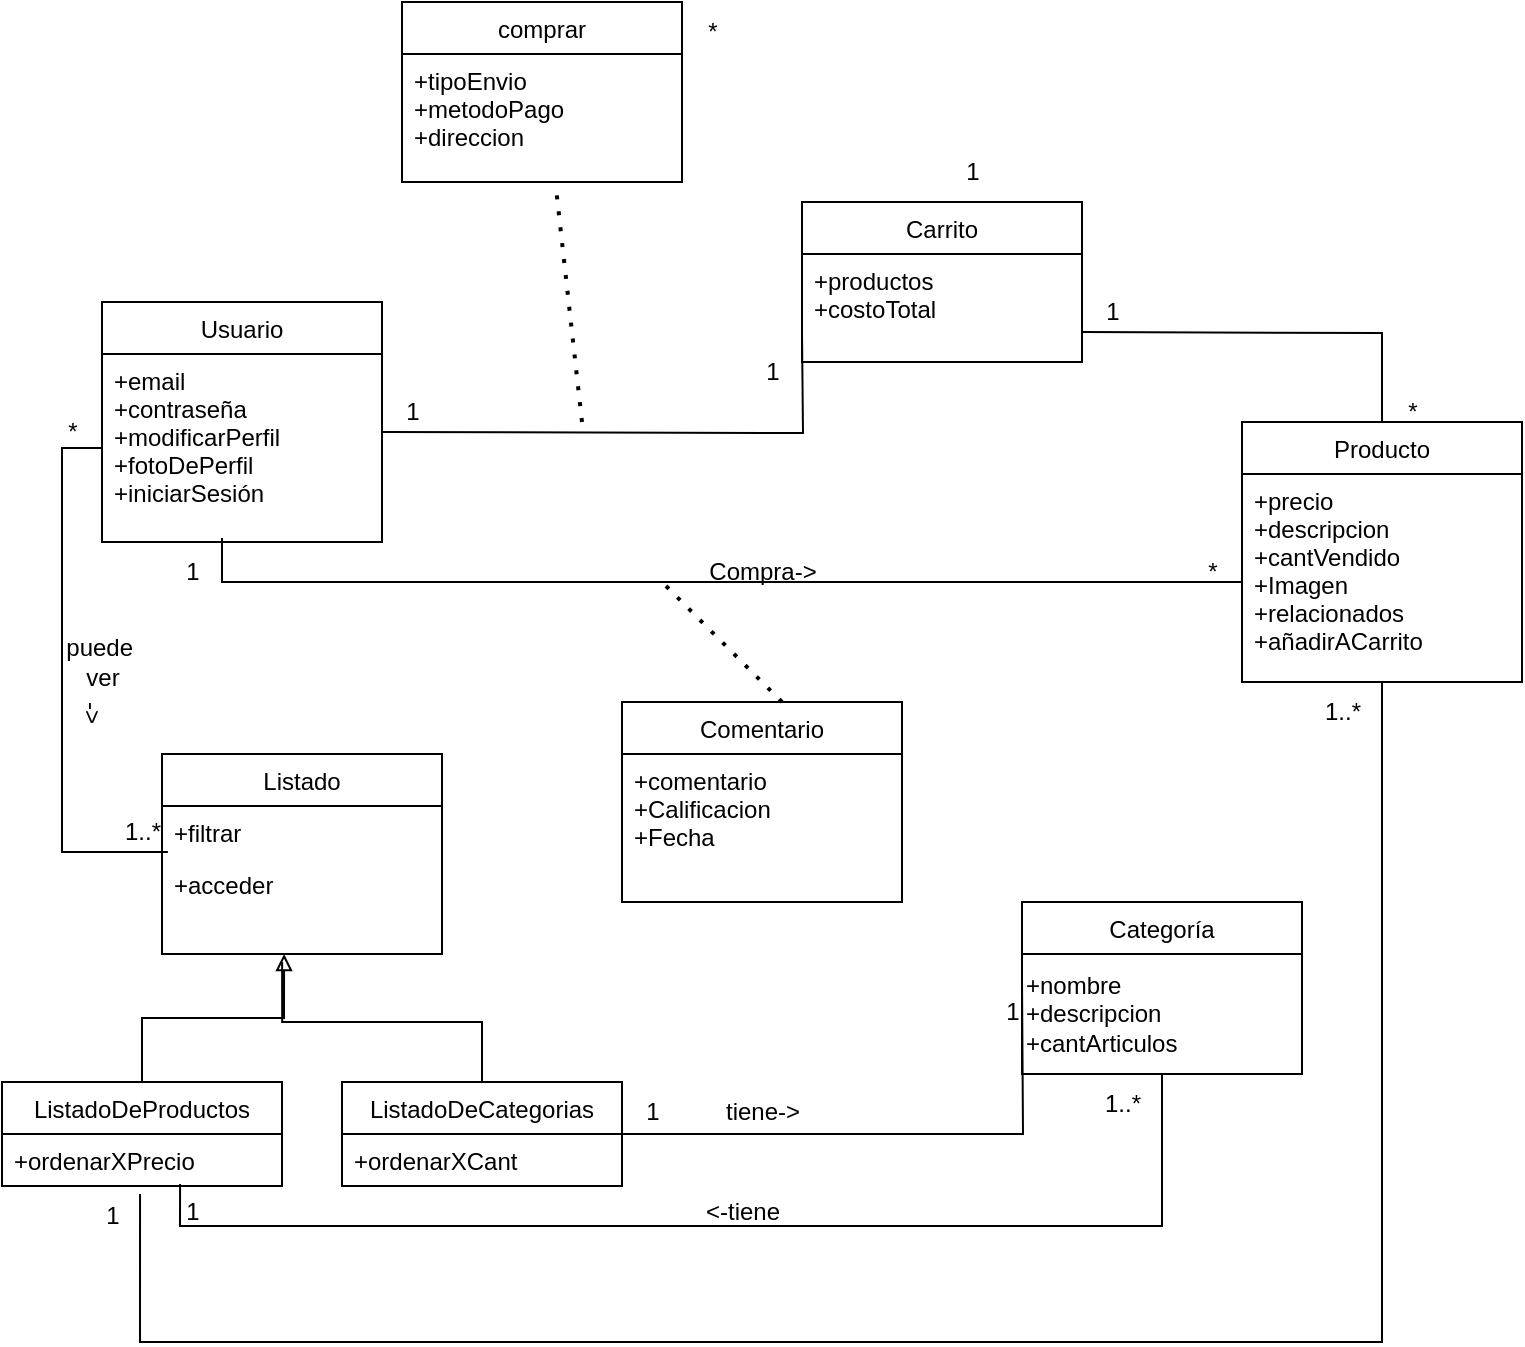 <mxfile version="20.2.5" type="github">
  <diagram id="cnLoMoUfP63GgwvQ1eQH" name="Página-1">
    <mxGraphModel dx="868" dy="1651" grid="1" gridSize="10" guides="1" tooltips="1" connect="1" arrows="1" fold="1" page="1" pageScale="1" pageWidth="827" pageHeight="1169" math="0" shadow="0">
      <root>
        <mxCell id="0" />
        <mxCell id="1" parent="0" />
        <mxCell id="8uu9EySztSq_89Ge9Skl-1" value="Usuario" style="swimlane;fontStyle=0;childLayout=stackLayout;horizontal=1;startSize=26;fillColor=none;horizontalStack=0;resizeParent=1;resizeParentMax=0;resizeLast=0;collapsible=1;marginBottom=0;" parent="1" vertex="1">
          <mxGeometry x="50" y="70" width="140" height="120" as="geometry">
            <mxRectangle x="50" y="70" width="80" height="30" as="alternateBounds" />
          </mxGeometry>
        </mxCell>
        <mxCell id="8uu9EySztSq_89Ge9Skl-2" value="+email&#xa;+contraseña&#xa;+modificarPerfil&#xa;+fotoDePerfil&#xa;+iniciarSesión" style="text;strokeColor=none;fillColor=none;align=left;verticalAlign=top;spacingLeft=4;spacingRight=4;overflow=hidden;rotatable=0;points=[[0,0.5],[1,0.5]];portConstraint=eastwest;" parent="8uu9EySztSq_89Ge9Skl-1" vertex="1">
          <mxGeometry y="26" width="140" height="94" as="geometry" />
        </mxCell>
        <mxCell id="8uu9EySztSq_89Ge9Skl-5" value="Carrito" style="swimlane;fontStyle=0;childLayout=stackLayout;horizontal=1;startSize=26;fillColor=none;horizontalStack=0;resizeParent=1;resizeParentMax=0;resizeLast=0;collapsible=1;marginBottom=0;" parent="1" vertex="1">
          <mxGeometry x="400" y="20" width="140" height="80" as="geometry" />
        </mxCell>
        <mxCell id="8uu9EySztSq_89Ge9Skl-6" value="+productos&#xa;+costoTotal&#xa;" style="text;strokeColor=none;fillColor=none;align=left;verticalAlign=top;spacingLeft=4;spacingRight=4;overflow=hidden;rotatable=0;points=[[0,0.5],[1,0.5]];portConstraint=eastwest;" parent="8uu9EySztSq_89Ge9Skl-5" vertex="1">
          <mxGeometry y="26" width="140" height="54" as="geometry" />
        </mxCell>
        <mxCell id="8uu9EySztSq_89Ge9Skl-9" value="Producto" style="swimlane;fontStyle=0;childLayout=stackLayout;horizontal=1;startSize=26;fillColor=none;horizontalStack=0;resizeParent=1;resizeParentMax=0;resizeLast=0;collapsible=1;marginBottom=0;" parent="1" vertex="1">
          <mxGeometry x="620" y="130" width="140" height="130" as="geometry" />
        </mxCell>
        <mxCell id="8uu9EySztSq_89Ge9Skl-11" value="+precio&#xa;+descripcion&#xa;+cantVendido&#xa;+Imagen&#xa;+relacionados&#xa;+añadirACarrito" style="text;strokeColor=none;fillColor=none;align=left;verticalAlign=top;spacingLeft=4;spacingRight=4;overflow=hidden;rotatable=0;points=[[0,0.5],[1,0.5]];portConstraint=eastwest;" parent="8uu9EySztSq_89Ge9Skl-9" vertex="1">
          <mxGeometry y="26" width="140" height="104" as="geometry" />
        </mxCell>
        <mxCell id="8uu9EySztSq_89Ge9Skl-13" value="Categoría" style="swimlane;fontStyle=0;childLayout=stackLayout;horizontal=1;startSize=26;fillColor=none;horizontalStack=0;resizeParent=1;resizeParentMax=0;resizeLast=0;collapsible=1;marginBottom=0;" parent="1" vertex="1">
          <mxGeometry x="510" y="370" width="140" height="86" as="geometry" />
        </mxCell>
        <mxCell id="b58QN27zKLYtbKaGefpr-4" value="+nombre&lt;br&gt;+descripcion&lt;br&gt;+cantArticulos" style="text;html=1;align=left;verticalAlign=middle;resizable=0;points=[];autosize=1;strokeColor=none;fillColor=none;" parent="8uu9EySztSq_89Ge9Skl-13" vertex="1">
          <mxGeometry y="26" width="140" height="60" as="geometry" />
        </mxCell>
        <mxCell id="8uu9EySztSq_89Ge9Skl-17" value="Comentario" style="swimlane;fontStyle=0;childLayout=stackLayout;horizontal=1;startSize=26;fillColor=none;horizontalStack=0;resizeParent=1;resizeParentMax=0;resizeLast=0;collapsible=1;marginBottom=0;" parent="1" vertex="1">
          <mxGeometry x="310" y="270" width="140" height="100" as="geometry" />
        </mxCell>
        <mxCell id="8uu9EySztSq_89Ge9Skl-20" value="+comentario&#xa;+Calificacion&#xa;+Fecha" style="text;strokeColor=none;fillColor=none;align=left;verticalAlign=top;spacingLeft=4;spacingRight=4;overflow=hidden;rotatable=0;points=[[0,0.5],[1,0.5]];portConstraint=eastwest;" parent="8uu9EySztSq_89Ge9Skl-17" vertex="1">
          <mxGeometry y="26" width="140" height="74" as="geometry" />
        </mxCell>
        <mxCell id="8uu9EySztSq_89Ge9Skl-22" style="edgeStyle=orthogonalEdgeStyle;rounded=0;orthogonalLoop=1;jettySize=auto;html=1;exitX=1;exitY=0.5;exitDx=0;exitDy=0;entryX=0;entryY=0.5;entryDx=0;entryDy=0;endArrow=none;endFill=0;" parent="1" edge="1">
          <mxGeometry relative="1" as="geometry">
            <mxPoint x="190" y="135" as="sourcePoint" />
            <mxPoint x="400" y="85" as="targetPoint" />
          </mxGeometry>
        </mxCell>
        <mxCell id="8uu9EySztSq_89Ge9Skl-24" style="edgeStyle=orthogonalEdgeStyle;rounded=0;orthogonalLoop=1;jettySize=auto;html=1;exitX=0;exitY=0.5;exitDx=0;exitDy=0;endArrow=none;endFill=0;" parent="1" source="8uu9EySztSq_89Ge9Skl-11" edge="1">
          <mxGeometry relative="1" as="geometry">
            <mxPoint x="110" y="188" as="targetPoint" />
            <Array as="points">
              <mxPoint x="620" y="210" />
              <mxPoint x="110" y="210" />
            </Array>
          </mxGeometry>
        </mxCell>
        <mxCell id="8uu9EySztSq_89Ge9Skl-26" value="" style="endArrow=none;dashed=1;html=1;dashPattern=1 3;strokeWidth=2;rounded=0;" parent="1" edge="1">
          <mxGeometry width="50" height="50" relative="1" as="geometry">
            <mxPoint x="390" y="270" as="sourcePoint" />
            <mxPoint x="330" y="210" as="targetPoint" />
          </mxGeometry>
        </mxCell>
        <mxCell id="8uu9EySztSq_89Ge9Skl-27" style="edgeStyle=orthogonalEdgeStyle;rounded=0;orthogonalLoop=1;jettySize=auto;html=1;exitX=1;exitY=0.5;exitDx=0;exitDy=0;entryX=0.5;entryY=0;entryDx=0;entryDy=0;endArrow=none;endFill=0;" parent="1" target="8uu9EySztSq_89Ge9Skl-9" edge="1">
          <mxGeometry relative="1" as="geometry">
            <mxPoint x="540" y="85" as="sourcePoint" />
          </mxGeometry>
        </mxCell>
        <mxCell id="eQJ6p9zYsw0Z8SS2zc7L-1" value="Listado" style="swimlane;fontStyle=0;childLayout=stackLayout;horizontal=1;startSize=26;fillColor=none;horizontalStack=0;resizeParent=1;resizeParentMax=0;resizeLast=0;collapsible=1;marginBottom=0;" parent="1" vertex="1">
          <mxGeometry x="80" y="296" width="140" height="100" as="geometry" />
        </mxCell>
        <mxCell id="eQJ6p9zYsw0Z8SS2zc7L-2" value="+filtrar" style="text;strokeColor=none;fillColor=none;align=left;verticalAlign=top;spacingLeft=4;spacingRight=4;overflow=hidden;rotatable=0;points=[[0,0.5],[1,0.5]];portConstraint=eastwest;" parent="eQJ6p9zYsw0Z8SS2zc7L-1" vertex="1">
          <mxGeometry y="26" width="140" height="26" as="geometry" />
        </mxCell>
        <mxCell id="eQJ6p9zYsw0Z8SS2zc7L-4" value="+acceder" style="text;strokeColor=none;fillColor=none;align=left;verticalAlign=top;spacingLeft=4;spacingRight=4;overflow=hidden;rotatable=0;points=[[0,0.5],[1,0.5]];portConstraint=eastwest;" parent="eQJ6p9zYsw0Z8SS2zc7L-1" vertex="1">
          <mxGeometry y="52" width="140" height="48" as="geometry" />
        </mxCell>
        <mxCell id="eQJ6p9zYsw0Z8SS2zc7L-5" value="" style="endArrow=block;html=1;rounded=0;endFill=0;strokeColor=default;exitX=0.5;exitY=0;exitDx=0;exitDy=0;edgeStyle=orthogonalEdgeStyle;entryX=0.436;entryY=1;entryDx=0;entryDy=0;entryPerimeter=0;" parent="1" source="eQJ6p9zYsw0Z8SS2zc7L-6" target="eQJ6p9zYsw0Z8SS2zc7L-4" edge="1">
          <mxGeometry width="50" height="50" relative="1" as="geometry">
            <mxPoint x="110" y="457" as="sourcePoint" />
            <mxPoint x="160" y="407" as="targetPoint" />
          </mxGeometry>
        </mxCell>
        <mxCell id="eQJ6p9zYsw0Z8SS2zc7L-6" value="ListadoDeProductos" style="swimlane;fontStyle=0;childLayout=stackLayout;horizontal=1;startSize=26;fillColor=none;horizontalStack=0;resizeParent=1;resizeParentMax=0;resizeLast=0;collapsible=1;marginBottom=0;" parent="1" vertex="1">
          <mxGeometry y="460" width="140" height="52" as="geometry" />
        </mxCell>
        <mxCell id="eQJ6p9zYsw0Z8SS2zc7L-7" value="+ordenarXPrecio" style="text;strokeColor=none;fillColor=none;align=left;verticalAlign=top;spacingLeft=4;spacingRight=4;overflow=hidden;rotatable=0;points=[[0,0.5],[1,0.5]];portConstraint=eastwest;" parent="eQJ6p9zYsw0Z8SS2zc7L-6" vertex="1">
          <mxGeometry y="26" width="140" height="26" as="geometry" />
        </mxCell>
        <mxCell id="eQJ6p9zYsw0Z8SS2zc7L-13" style="edgeStyle=orthogonalEdgeStyle;rounded=0;orthogonalLoop=1;jettySize=auto;html=1;exitX=1;exitY=0.5;exitDx=0;exitDy=0;entryX=0;entryY=0.5;entryDx=0;entryDy=0;endArrow=none;endFill=0;strokeColor=default;" parent="1" source="eQJ6p9zYsw0Z8SS2zc7L-9" edge="1">
          <mxGeometry relative="1" as="geometry">
            <mxPoint x="510" y="409" as="targetPoint" />
          </mxGeometry>
        </mxCell>
        <mxCell id="eQJ6p9zYsw0Z8SS2zc7L-9" value="ListadoDeCategorias" style="swimlane;fontStyle=0;childLayout=stackLayout;horizontal=1;startSize=26;fillColor=none;horizontalStack=0;resizeParent=1;resizeParentMax=0;resizeLast=0;collapsible=1;marginBottom=0;" parent="1" vertex="1">
          <mxGeometry x="170" y="460" width="140" height="52" as="geometry" />
        </mxCell>
        <mxCell id="eQJ6p9zYsw0Z8SS2zc7L-10" value="+ordenarXCant" style="text;strokeColor=none;fillColor=none;align=left;verticalAlign=top;spacingLeft=4;spacingRight=4;overflow=hidden;rotatable=0;points=[[0,0.5],[1,0.5]];portConstraint=eastwest;" parent="eQJ6p9zYsw0Z8SS2zc7L-9" vertex="1">
          <mxGeometry y="26" width="140" height="26" as="geometry" />
        </mxCell>
        <mxCell id="eQJ6p9zYsw0Z8SS2zc7L-12" value="" style="endArrow=none;html=1;rounded=0;endFill=0;strokeColor=default;exitX=0.5;exitY=0;exitDx=0;exitDy=0;edgeStyle=orthogonalEdgeStyle;entryX=0.429;entryY=1.083;entryDx=0;entryDy=0;entryPerimeter=0;" parent="1" source="eQJ6p9zYsw0Z8SS2zc7L-9" target="eQJ6p9zYsw0Z8SS2zc7L-4" edge="1">
          <mxGeometry width="50" height="50" relative="1" as="geometry">
            <mxPoint x="80" y="470" as="sourcePoint" />
            <mxPoint x="140" y="400" as="targetPoint" />
            <Array as="points">
              <mxPoint x="240" y="430" />
              <mxPoint x="140" y="430" />
            </Array>
          </mxGeometry>
        </mxCell>
        <mxCell id="eQJ6p9zYsw0Z8SS2zc7L-14" style="edgeStyle=orthogonalEdgeStyle;rounded=0;orthogonalLoop=1;jettySize=auto;html=1;exitX=0.493;exitY=1.154;exitDx=0;exitDy=0;entryX=0.5;entryY=1;entryDx=0;entryDy=0;entryPerimeter=0;endArrow=none;endFill=0;strokeColor=default;exitPerimeter=0;" parent="1" source="eQJ6p9zYsw0Z8SS2zc7L-7" target="8uu9EySztSq_89Ge9Skl-11" edge="1">
          <mxGeometry relative="1" as="geometry">
            <Array as="points">
              <mxPoint x="69" y="590" />
              <mxPoint x="690" y="590" />
            </Array>
          </mxGeometry>
        </mxCell>
        <mxCell id="tOliEjvsXYBWOxHTJ3x9-1" value="comprar" style="swimlane;fontStyle=0;childLayout=stackLayout;horizontal=1;startSize=26;fillColor=none;horizontalStack=0;resizeParent=1;resizeParentMax=0;resizeLast=0;collapsible=1;marginBottom=0;" parent="1" vertex="1">
          <mxGeometry x="200" y="-80" width="140" height="90" as="geometry" />
        </mxCell>
        <mxCell id="tOliEjvsXYBWOxHTJ3x9-2" value="+tipoEnvio&#xa;+metodoPago&#xa;+direccion" style="text;strokeColor=none;fillColor=none;align=left;verticalAlign=top;spacingLeft=4;spacingRight=4;overflow=hidden;rotatable=0;points=[[0,0.5],[1,0.5]];portConstraint=eastwest;" parent="tOliEjvsXYBWOxHTJ3x9-1" vertex="1">
          <mxGeometry y="26" width="140" height="64" as="geometry" />
        </mxCell>
        <mxCell id="tOliEjvsXYBWOxHTJ3x9-6" value="*" style="text;html=1;align=center;verticalAlign=middle;resizable=0;points=[];autosize=1;strokeColor=none;fillColor=none;" parent="1" vertex="1">
          <mxGeometry x="340" y="-80" width="30" height="30" as="geometry" />
        </mxCell>
        <mxCell id="tOliEjvsXYBWOxHTJ3x9-7" value="1" style="text;html=1;align=center;verticalAlign=middle;resizable=0;points=[];autosize=1;strokeColor=none;fillColor=none;" parent="1" vertex="1">
          <mxGeometry x="470" y="-10" width="30" height="30" as="geometry" />
        </mxCell>
        <mxCell id="tOliEjvsXYBWOxHTJ3x9-8" value="1" style="text;html=1;align=center;verticalAlign=middle;resizable=0;points=[];autosize=1;strokeColor=none;fillColor=none;" parent="1" vertex="1">
          <mxGeometry x="370" y="90" width="30" height="30" as="geometry" />
        </mxCell>
        <mxCell id="tOliEjvsXYBWOxHTJ3x9-9" value="1" style="text;html=1;align=center;verticalAlign=middle;resizable=0;points=[];autosize=1;strokeColor=none;fillColor=none;" parent="1" vertex="1">
          <mxGeometry x="190" y="110" width="30" height="30" as="geometry" />
        </mxCell>
        <mxCell id="tOliEjvsXYBWOxHTJ3x9-10" value="1" style="text;html=1;align=center;verticalAlign=middle;resizable=0;points=[];autosize=1;strokeColor=none;fillColor=none;" parent="1" vertex="1">
          <mxGeometry x="540" y="60" width="30" height="30" as="geometry" />
        </mxCell>
        <mxCell id="tOliEjvsXYBWOxHTJ3x9-11" value="*" style="text;html=1;align=center;verticalAlign=middle;resizable=0;points=[];autosize=1;strokeColor=none;fillColor=none;" parent="1" vertex="1">
          <mxGeometry x="690" y="110" width="30" height="30" as="geometry" />
        </mxCell>
        <mxCell id="tOliEjvsXYBWOxHTJ3x9-12" value="*" style="text;html=1;align=center;verticalAlign=middle;resizable=0;points=[];autosize=1;strokeColor=none;fillColor=none;" parent="1" vertex="1">
          <mxGeometry x="590" y="190" width="30" height="30" as="geometry" />
        </mxCell>
        <mxCell id="tOliEjvsXYBWOxHTJ3x9-13" value="1" style="text;html=1;align=center;verticalAlign=middle;resizable=0;points=[];autosize=1;strokeColor=none;fillColor=none;" parent="1" vertex="1">
          <mxGeometry x="80" y="190" width="30" height="30" as="geometry" />
        </mxCell>
        <mxCell id="tOliEjvsXYBWOxHTJ3x9-14" value="Compra-&amp;gt;" style="text;html=1;align=center;verticalAlign=middle;resizable=0;points=[];autosize=1;strokeColor=none;fillColor=none;" parent="1" vertex="1">
          <mxGeometry x="340" y="190" width="80" height="30" as="geometry" />
        </mxCell>
        <mxCell id="tOliEjvsXYBWOxHTJ3x9-15" value="1" style="text;html=1;align=center;verticalAlign=middle;resizable=0;points=[];autosize=1;strokeColor=none;fillColor=none;" parent="1" vertex="1">
          <mxGeometry x="310" y="460" width="30" height="30" as="geometry" />
        </mxCell>
        <mxCell id="tOliEjvsXYBWOxHTJ3x9-16" value="1" style="text;html=1;align=center;verticalAlign=middle;resizable=0;points=[];autosize=1;strokeColor=none;fillColor=none;" parent="1" vertex="1">
          <mxGeometry x="80" y="510" width="30" height="30" as="geometry" />
        </mxCell>
        <mxCell id="tOliEjvsXYBWOxHTJ3x9-17" value="1..*" style="text;html=1;align=center;verticalAlign=middle;resizable=0;points=[];autosize=1;strokeColor=none;fillColor=none;" parent="1" vertex="1">
          <mxGeometry x="540" y="456" width="40" height="30" as="geometry" />
        </mxCell>
        <mxCell id="tOliEjvsXYBWOxHTJ3x9-18" value="1..*" style="text;html=1;align=center;verticalAlign=middle;resizable=0;points=[];autosize=1;strokeColor=none;fillColor=none;" parent="1" vertex="1">
          <mxGeometry x="650" y="260" width="40" height="30" as="geometry" />
        </mxCell>
        <mxCell id="tOliEjvsXYBWOxHTJ3x9-19" style="edgeStyle=orthogonalEdgeStyle;rounded=0;orthogonalLoop=1;jettySize=auto;html=1;exitX=0.5;exitY=1;exitDx=0;exitDy=0;entryX=0.636;entryY=0.962;entryDx=0;entryDy=0;entryPerimeter=0;endArrow=none;endFill=0;" parent="1" source="8uu9EySztSq_89Ge9Skl-13" target="eQJ6p9zYsw0Z8SS2zc7L-7" edge="1">
          <mxGeometry relative="1" as="geometry">
            <Array as="points">
              <mxPoint x="580" y="532" />
              <mxPoint x="89" y="532" />
            </Array>
            <mxPoint x="510" y="435" as="sourcePoint" />
          </mxGeometry>
        </mxCell>
        <mxCell id="tOliEjvsXYBWOxHTJ3x9-20" value="1" style="text;html=1;align=center;verticalAlign=middle;resizable=0;points=[];autosize=1;strokeColor=none;fillColor=none;" parent="1" vertex="1">
          <mxGeometry x="40" y="512" width="30" height="30" as="geometry" />
        </mxCell>
        <mxCell id="tOliEjvsXYBWOxHTJ3x9-21" value="1" style="text;html=1;align=center;verticalAlign=middle;resizable=0;points=[];autosize=1;strokeColor=none;fillColor=none;" parent="1" vertex="1">
          <mxGeometry x="490" y="410" width="30" height="30" as="geometry" />
        </mxCell>
        <mxCell id="tOliEjvsXYBWOxHTJ3x9-22" value="&amp;lt;-tiene" style="text;html=1;align=center;verticalAlign=middle;resizable=0;points=[];autosize=1;strokeColor=none;fillColor=none;" parent="1" vertex="1">
          <mxGeometry x="340" y="510" width="60" height="30" as="geometry" />
        </mxCell>
        <mxCell id="tOliEjvsXYBWOxHTJ3x9-23" value="tiene-&amp;gt;" style="text;html=1;align=center;verticalAlign=middle;resizable=0;points=[];autosize=1;strokeColor=none;fillColor=none;" parent="1" vertex="1">
          <mxGeometry x="350" y="460" width="60" height="30" as="geometry" />
        </mxCell>
        <mxCell id="b58QN27zKLYtbKaGefpr-1" style="edgeStyle=orthogonalEdgeStyle;rounded=0;orthogonalLoop=1;jettySize=auto;html=1;exitX=0;exitY=0.5;exitDx=0;exitDy=0;entryX=0.021;entryY=-0.062;entryDx=0;entryDy=0;entryPerimeter=0;endArrow=none;endFill=0;" parent="1" source="8uu9EySztSq_89Ge9Skl-2" target="eQJ6p9zYsw0Z8SS2zc7L-4" edge="1">
          <mxGeometry relative="1" as="geometry" />
        </mxCell>
        <mxCell id="b58QN27zKLYtbKaGefpr-2" value="1..*" style="text;html=1;align=center;verticalAlign=middle;resizable=0;points=[];autosize=1;strokeColor=none;fillColor=none;" parent="1" vertex="1">
          <mxGeometry x="50" y="320" width="40" height="30" as="geometry" />
        </mxCell>
        <mxCell id="b58QN27zKLYtbKaGefpr-3" value="*" style="text;html=1;align=center;verticalAlign=middle;resizable=0;points=[];autosize=1;strokeColor=none;fillColor=none;" parent="1" vertex="1">
          <mxGeometry x="20" y="120" width="30" height="30" as="geometry" />
        </mxCell>
        <mxCell id="MPiGeBlTwDjgl5QXdIho-1" value="" style="endArrow=none;dashed=1;html=1;dashPattern=1 3;strokeWidth=2;rounded=0;entryX=0.55;entryY=1.047;entryDx=0;entryDy=0;entryPerimeter=0;" edge="1" parent="1" target="tOliEjvsXYBWOxHTJ3x9-2">
          <mxGeometry width="50" height="50" relative="1" as="geometry">
            <mxPoint x="290" y="130" as="sourcePoint" />
            <mxPoint x="350" y="70" as="targetPoint" />
          </mxGeometry>
        </mxCell>
        <mxCell id="MPiGeBlTwDjgl5QXdIho-2" value="puede&amp;nbsp;&lt;br&gt;ver" style="text;html=1;align=center;verticalAlign=middle;resizable=0;points=[];autosize=1;strokeColor=none;fillColor=none;" vertex="1" parent="1">
          <mxGeometry x="20" y="230" width="60" height="40" as="geometry" />
        </mxCell>
        <mxCell id="MPiGeBlTwDjgl5QXdIho-5" value="-&amp;gt;" style="text;html=1;align=center;verticalAlign=middle;resizable=0;points=[];autosize=1;strokeColor=none;fillColor=none;rotation=90;" vertex="1" parent="1">
          <mxGeometry x="30" y="260" width="30" height="30" as="geometry" />
        </mxCell>
      </root>
    </mxGraphModel>
  </diagram>
</mxfile>
